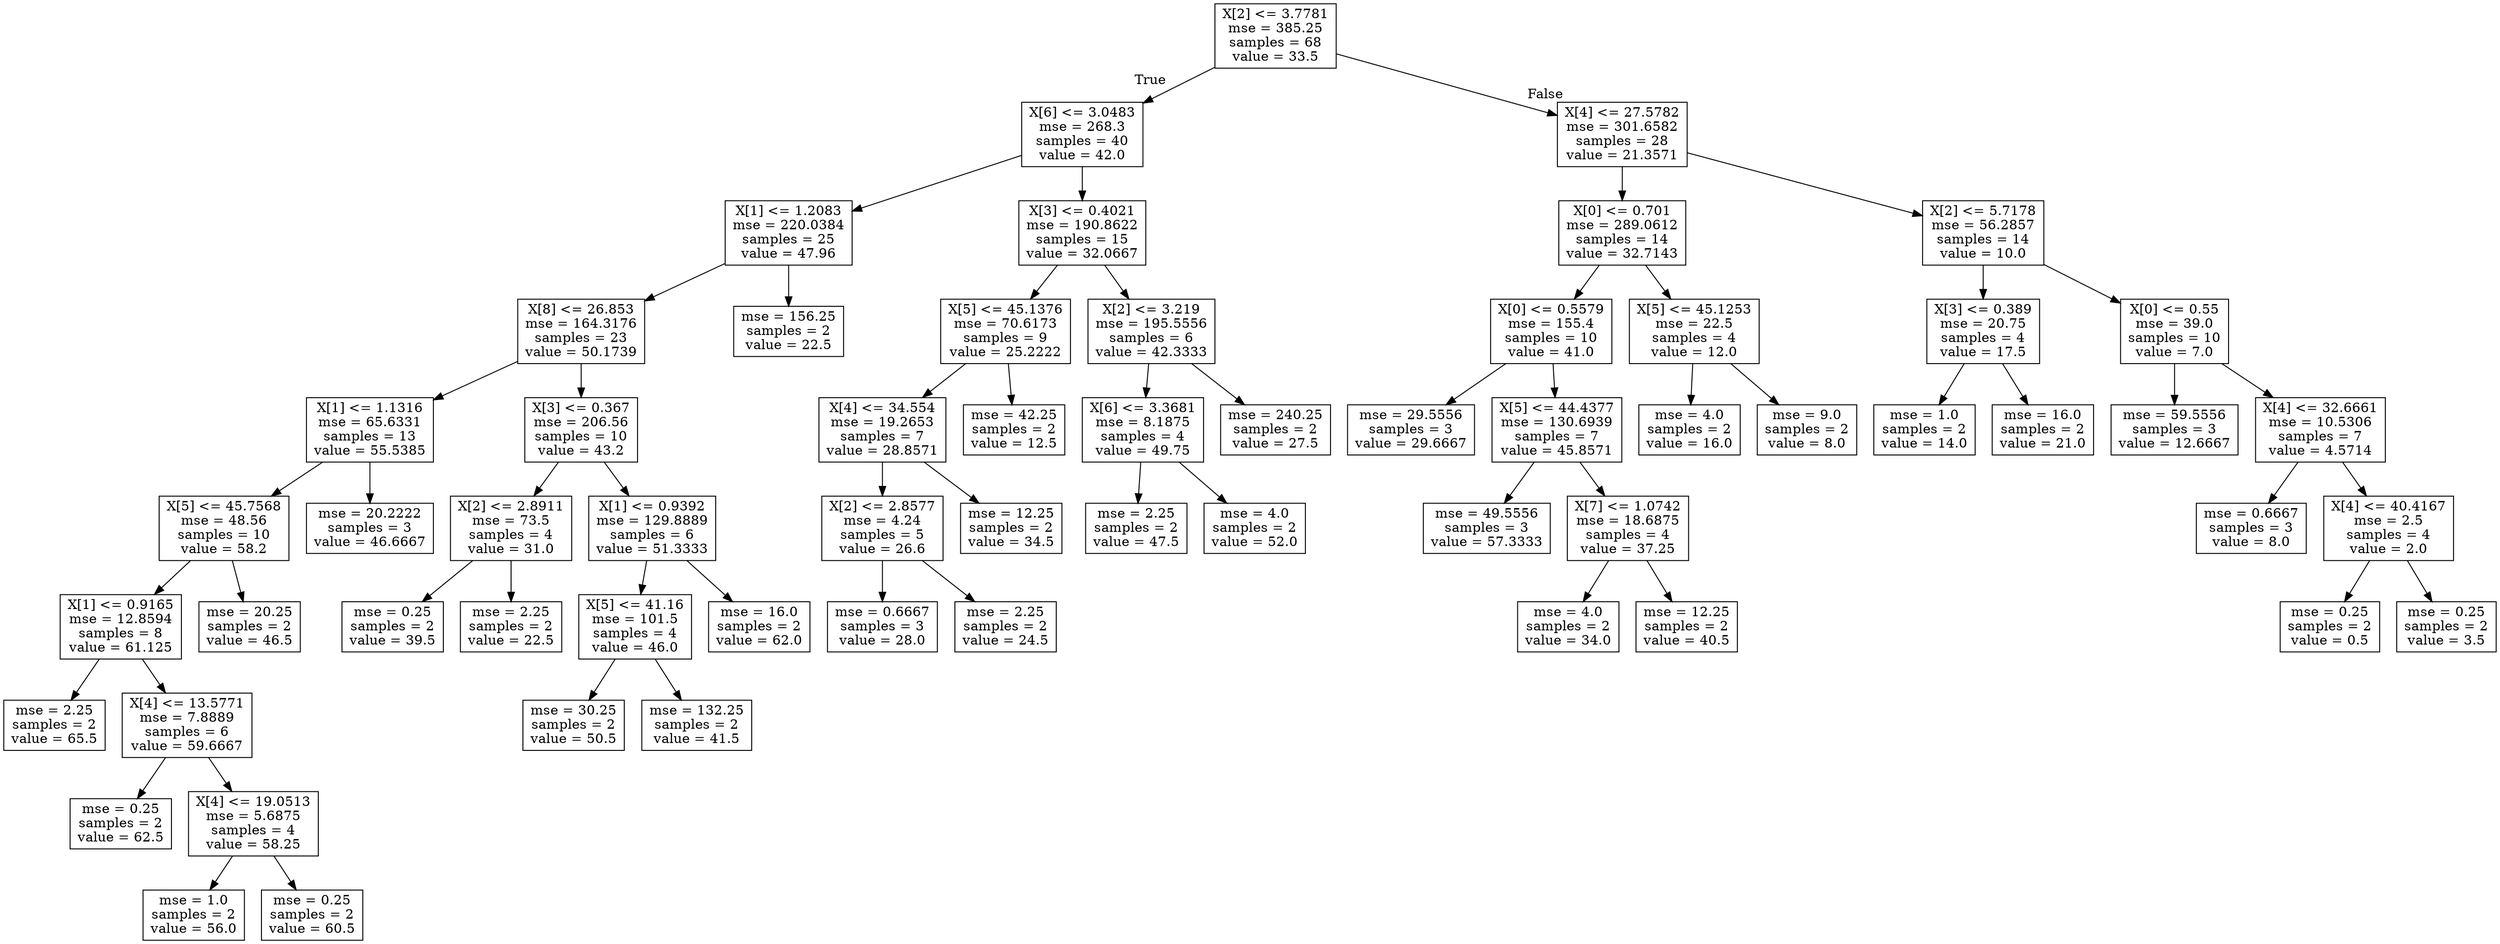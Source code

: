 digraph Tree {
node [shape=box] ;
0 [label="X[2] <= 3.7781\nmse = 385.25\nsamples = 68\nvalue = 33.5"] ;
1 [label="X[6] <= 3.0483\nmse = 268.3\nsamples = 40\nvalue = 42.0"] ;
0 -> 1 [labeldistance=2.5, labelangle=45, headlabel="True"] ;
2 [label="X[1] <= 1.2083\nmse = 220.0384\nsamples = 25\nvalue = 47.96"] ;
1 -> 2 ;
3 [label="X[8] <= 26.853\nmse = 164.3176\nsamples = 23\nvalue = 50.1739"] ;
2 -> 3 ;
4 [label="X[1] <= 1.1316\nmse = 65.6331\nsamples = 13\nvalue = 55.5385"] ;
3 -> 4 ;
5 [label="X[5] <= 45.7568\nmse = 48.56\nsamples = 10\nvalue = 58.2"] ;
4 -> 5 ;
6 [label="X[1] <= 0.9165\nmse = 12.8594\nsamples = 8\nvalue = 61.125"] ;
5 -> 6 ;
7 [label="mse = 2.25\nsamples = 2\nvalue = 65.5"] ;
6 -> 7 ;
8 [label="X[4] <= 13.5771\nmse = 7.8889\nsamples = 6\nvalue = 59.6667"] ;
6 -> 8 ;
9 [label="mse = 0.25\nsamples = 2\nvalue = 62.5"] ;
8 -> 9 ;
10 [label="X[4] <= 19.0513\nmse = 5.6875\nsamples = 4\nvalue = 58.25"] ;
8 -> 10 ;
11 [label="mse = 1.0\nsamples = 2\nvalue = 56.0"] ;
10 -> 11 ;
12 [label="mse = 0.25\nsamples = 2\nvalue = 60.5"] ;
10 -> 12 ;
13 [label="mse = 20.25\nsamples = 2\nvalue = 46.5"] ;
5 -> 13 ;
14 [label="mse = 20.2222\nsamples = 3\nvalue = 46.6667"] ;
4 -> 14 ;
15 [label="X[3] <= 0.367\nmse = 206.56\nsamples = 10\nvalue = 43.2"] ;
3 -> 15 ;
16 [label="X[2] <= 2.8911\nmse = 73.5\nsamples = 4\nvalue = 31.0"] ;
15 -> 16 ;
17 [label="mse = 0.25\nsamples = 2\nvalue = 39.5"] ;
16 -> 17 ;
18 [label="mse = 2.25\nsamples = 2\nvalue = 22.5"] ;
16 -> 18 ;
19 [label="X[1] <= 0.9392\nmse = 129.8889\nsamples = 6\nvalue = 51.3333"] ;
15 -> 19 ;
20 [label="X[5] <= 41.16\nmse = 101.5\nsamples = 4\nvalue = 46.0"] ;
19 -> 20 ;
21 [label="mse = 30.25\nsamples = 2\nvalue = 50.5"] ;
20 -> 21 ;
22 [label="mse = 132.25\nsamples = 2\nvalue = 41.5"] ;
20 -> 22 ;
23 [label="mse = 16.0\nsamples = 2\nvalue = 62.0"] ;
19 -> 23 ;
24 [label="mse = 156.25\nsamples = 2\nvalue = 22.5"] ;
2 -> 24 ;
25 [label="X[3] <= 0.4021\nmse = 190.8622\nsamples = 15\nvalue = 32.0667"] ;
1 -> 25 ;
26 [label="X[5] <= 45.1376\nmse = 70.6173\nsamples = 9\nvalue = 25.2222"] ;
25 -> 26 ;
27 [label="X[4] <= 34.554\nmse = 19.2653\nsamples = 7\nvalue = 28.8571"] ;
26 -> 27 ;
28 [label="X[2] <= 2.8577\nmse = 4.24\nsamples = 5\nvalue = 26.6"] ;
27 -> 28 ;
29 [label="mse = 0.6667\nsamples = 3\nvalue = 28.0"] ;
28 -> 29 ;
30 [label="mse = 2.25\nsamples = 2\nvalue = 24.5"] ;
28 -> 30 ;
31 [label="mse = 12.25\nsamples = 2\nvalue = 34.5"] ;
27 -> 31 ;
32 [label="mse = 42.25\nsamples = 2\nvalue = 12.5"] ;
26 -> 32 ;
33 [label="X[2] <= 3.219\nmse = 195.5556\nsamples = 6\nvalue = 42.3333"] ;
25 -> 33 ;
34 [label="X[6] <= 3.3681\nmse = 8.1875\nsamples = 4\nvalue = 49.75"] ;
33 -> 34 ;
35 [label="mse = 2.25\nsamples = 2\nvalue = 47.5"] ;
34 -> 35 ;
36 [label="mse = 4.0\nsamples = 2\nvalue = 52.0"] ;
34 -> 36 ;
37 [label="mse = 240.25\nsamples = 2\nvalue = 27.5"] ;
33 -> 37 ;
38 [label="X[4] <= 27.5782\nmse = 301.6582\nsamples = 28\nvalue = 21.3571"] ;
0 -> 38 [labeldistance=2.5, labelangle=-45, headlabel="False"] ;
39 [label="X[0] <= 0.701\nmse = 289.0612\nsamples = 14\nvalue = 32.7143"] ;
38 -> 39 ;
40 [label="X[0] <= 0.5579\nmse = 155.4\nsamples = 10\nvalue = 41.0"] ;
39 -> 40 ;
41 [label="mse = 29.5556\nsamples = 3\nvalue = 29.6667"] ;
40 -> 41 ;
42 [label="X[5] <= 44.4377\nmse = 130.6939\nsamples = 7\nvalue = 45.8571"] ;
40 -> 42 ;
43 [label="mse = 49.5556\nsamples = 3\nvalue = 57.3333"] ;
42 -> 43 ;
44 [label="X[7] <= 1.0742\nmse = 18.6875\nsamples = 4\nvalue = 37.25"] ;
42 -> 44 ;
45 [label="mse = 4.0\nsamples = 2\nvalue = 34.0"] ;
44 -> 45 ;
46 [label="mse = 12.25\nsamples = 2\nvalue = 40.5"] ;
44 -> 46 ;
47 [label="X[5] <= 45.1253\nmse = 22.5\nsamples = 4\nvalue = 12.0"] ;
39 -> 47 ;
48 [label="mse = 4.0\nsamples = 2\nvalue = 16.0"] ;
47 -> 48 ;
49 [label="mse = 9.0\nsamples = 2\nvalue = 8.0"] ;
47 -> 49 ;
50 [label="X[2] <= 5.7178\nmse = 56.2857\nsamples = 14\nvalue = 10.0"] ;
38 -> 50 ;
51 [label="X[3] <= 0.389\nmse = 20.75\nsamples = 4\nvalue = 17.5"] ;
50 -> 51 ;
52 [label="mse = 1.0\nsamples = 2\nvalue = 14.0"] ;
51 -> 52 ;
53 [label="mse = 16.0\nsamples = 2\nvalue = 21.0"] ;
51 -> 53 ;
54 [label="X[0] <= 0.55\nmse = 39.0\nsamples = 10\nvalue = 7.0"] ;
50 -> 54 ;
55 [label="mse = 59.5556\nsamples = 3\nvalue = 12.6667"] ;
54 -> 55 ;
56 [label="X[4] <= 32.6661\nmse = 10.5306\nsamples = 7\nvalue = 4.5714"] ;
54 -> 56 ;
57 [label="mse = 0.6667\nsamples = 3\nvalue = 8.0"] ;
56 -> 57 ;
58 [label="X[4] <= 40.4167\nmse = 2.5\nsamples = 4\nvalue = 2.0"] ;
56 -> 58 ;
59 [label="mse = 0.25\nsamples = 2\nvalue = 0.5"] ;
58 -> 59 ;
60 [label="mse = 0.25\nsamples = 2\nvalue = 3.5"] ;
58 -> 60 ;
}